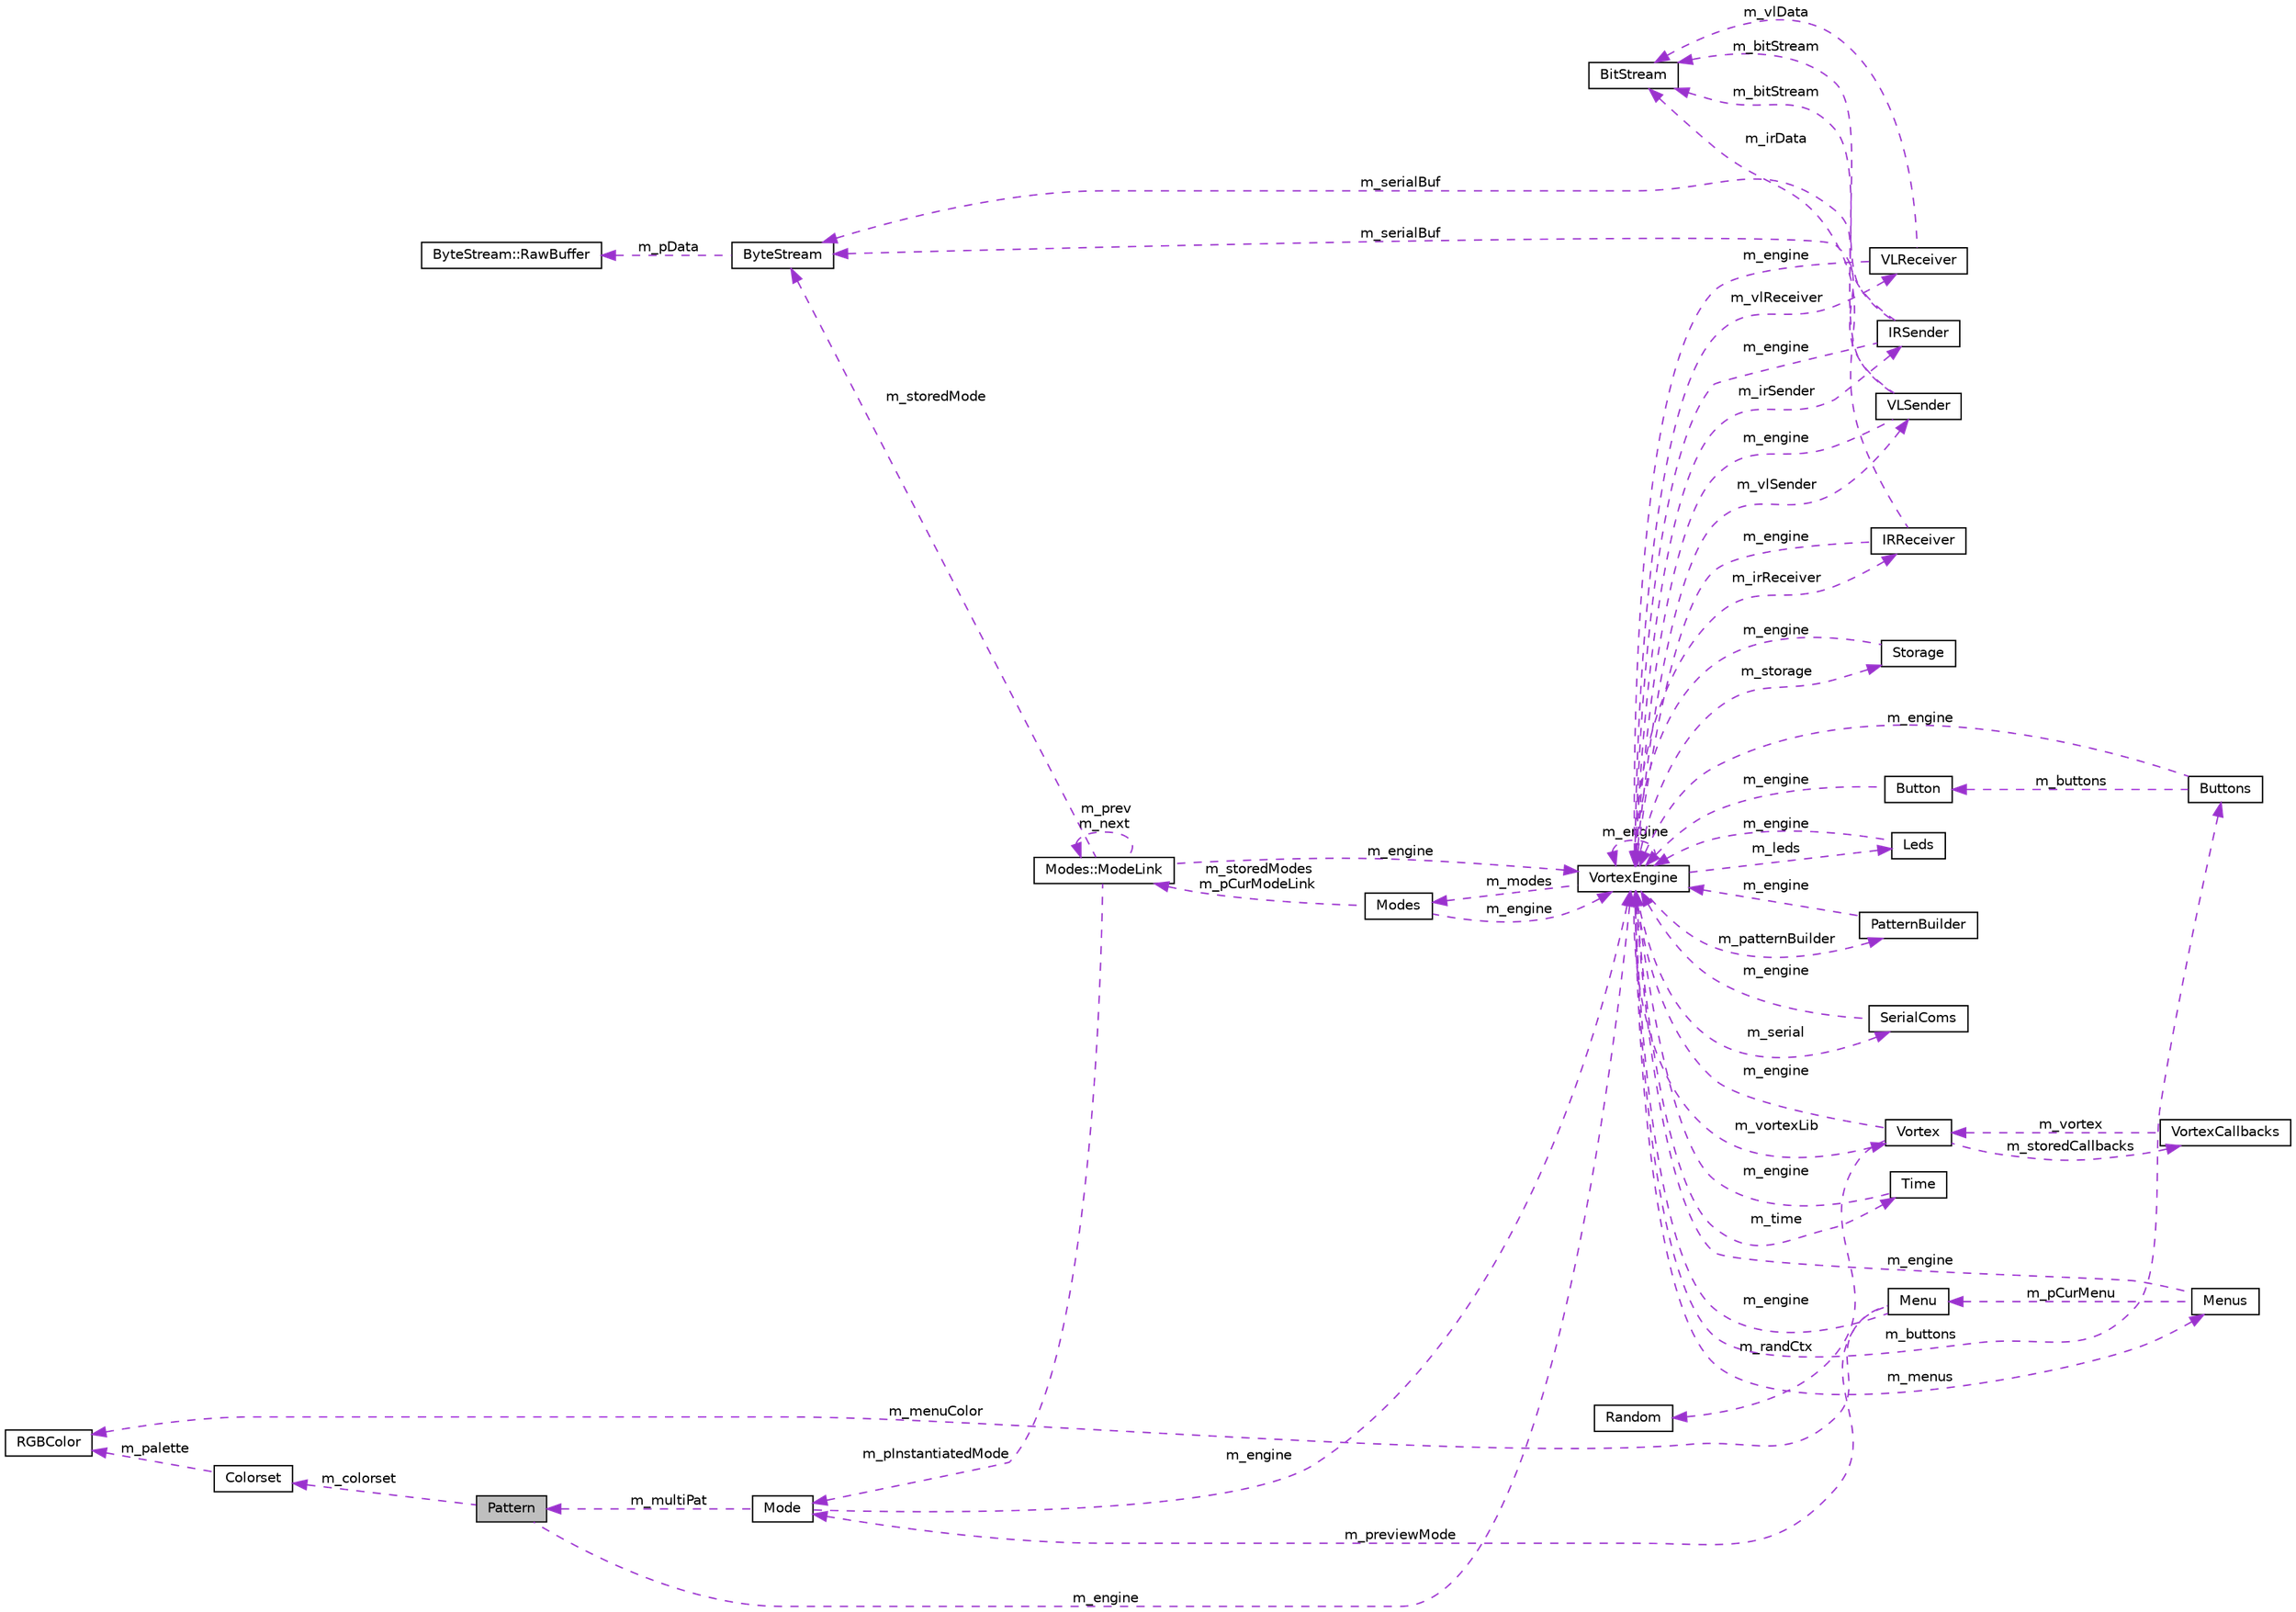 digraph "Pattern"
{
 // INTERACTIVE_SVG=YES
 // LATEX_PDF_SIZE
  bgcolor="transparent";
  edge [fontname="Helvetica",fontsize="10",labelfontname="Helvetica",labelfontsize="10"];
  node [fontname="Helvetica",fontsize="10",shape=record];
  rankdir="LR";
  Node1 [label="Pattern",height=0.2,width=0.4,color="black", fillcolor="grey75", style="filled", fontcolor="black",tooltip=" "];
  Node2 -> Node1 [dir="back",color="darkorchid3",fontsize="10",style="dashed",label=" m_engine" ,fontname="Helvetica"];
  Node2 [label="VortexEngine",height=0.2,width=0.4,color="black",URL="$classVortexEngine.html",tooltip=" "];
  Node3 -> Node2 [dir="back",color="darkorchid3",fontsize="10",style="dashed",label=" m_vlReceiver" ,fontname="Helvetica"];
  Node3 [label="VLReceiver",height=0.2,width=0.4,color="black",URL="$classVLReceiver.html",tooltip=" "];
  Node2 -> Node3 [dir="back",color="darkorchid3",fontsize="10",style="dashed",label=" m_engine" ,fontname="Helvetica"];
  Node4 -> Node3 [dir="back",color="darkorchid3",fontsize="10",style="dashed",label=" m_vlData" ,fontname="Helvetica"];
  Node4 [label="BitStream",height=0.2,width=0.4,color="black",URL="$classBitStream.html",tooltip=" "];
  Node5 -> Node2 [dir="back",color="darkorchid3",fontsize="10",style="dashed",label=" m_storage" ,fontname="Helvetica"];
  Node5 [label="Storage",height=0.2,width=0.4,color="black",URL="$classStorage.html",tooltip=" "];
  Node2 -> Node5 [dir="back",color="darkorchid3",fontsize="10",style="dashed",label=" m_engine" ,fontname="Helvetica"];
  Node6 -> Node2 [dir="back",color="darkorchid3",fontsize="10",style="dashed",label=" m_irSender" ,fontname="Helvetica"];
  Node6 [label="IRSender",height=0.2,width=0.4,color="black",URL="$classIRSender.html",tooltip=" "];
  Node2 -> Node6 [dir="back",color="darkorchid3",fontsize="10",style="dashed",label=" m_engine" ,fontname="Helvetica"];
  Node4 -> Node6 [dir="back",color="darkorchid3",fontsize="10",style="dashed",label=" m_bitStream" ,fontname="Helvetica"];
  Node7 -> Node6 [dir="back",color="darkorchid3",fontsize="10",style="dashed",label=" m_serialBuf" ,fontname="Helvetica"];
  Node7 [label="ByteStream",height=0.2,width=0.4,color="black",URL="$classByteStream.html",tooltip=" "];
  Node8 -> Node7 [dir="back",color="darkorchid3",fontsize="10",style="dashed",label=" m_pData" ,fontname="Helvetica"];
  Node8 [label="ByteStream::RawBuffer",height=0.2,width=0.4,color="black",URL="$structByteStream_1_1RawBuffer.html",tooltip=" "];
  Node2 -> Node2 [dir="back",color="darkorchid3",fontsize="10",style="dashed",label=" m_engine" ,fontname="Helvetica"];
  Node9 -> Node2 [dir="back",color="darkorchid3",fontsize="10",style="dashed",label=" m_buttons" ,fontname="Helvetica"];
  Node9 [label="Buttons",height=0.2,width=0.4,color="black",URL="$classButtons.html",tooltip=" "];
  Node2 -> Node9 [dir="back",color="darkorchid3",fontsize="10",style="dashed",label=" m_engine" ,fontname="Helvetica"];
  Node10 -> Node9 [dir="back",color="darkorchid3",fontsize="10",style="dashed",label=" m_buttons" ,fontname="Helvetica"];
  Node10 [label="Button",height=0.2,width=0.4,color="black",URL="$classButton.html",tooltip=" "];
  Node2 -> Node10 [dir="back",color="darkorchid3",fontsize="10",style="dashed",label=" m_engine" ,fontname="Helvetica"];
  Node11 -> Node2 [dir="back",color="darkorchid3",fontsize="10",style="dashed",label=" m_leds" ,fontname="Helvetica"];
  Node11 [label="Leds",height=0.2,width=0.4,color="black",URL="$classLeds.html",tooltip=" "];
  Node2 -> Node11 [dir="back",color="darkorchid3",fontsize="10",style="dashed",label=" m_engine" ,fontname="Helvetica"];
  Node12 -> Node2 [dir="back",color="darkorchid3",fontsize="10",style="dashed",label=" m_patternBuilder" ,fontname="Helvetica"];
  Node12 [label="PatternBuilder",height=0.2,width=0.4,color="black",URL="$classPatternBuilder.html",tooltip=" "];
  Node2 -> Node12 [dir="back",color="darkorchid3",fontsize="10",style="dashed",label=" m_engine" ,fontname="Helvetica"];
  Node13 -> Node2 [dir="back",color="darkorchid3",fontsize="10",style="dashed",label=" m_vlSender" ,fontname="Helvetica"];
  Node13 [label="VLSender",height=0.2,width=0.4,color="black",URL="$classVLSender.html",tooltip=" "];
  Node2 -> Node13 [dir="back",color="darkorchid3",fontsize="10",style="dashed",label=" m_engine" ,fontname="Helvetica"];
  Node4 -> Node13 [dir="back",color="darkorchid3",fontsize="10",style="dashed",label=" m_bitStream" ,fontname="Helvetica"];
  Node7 -> Node13 [dir="back",color="darkorchid3",fontsize="10",style="dashed",label=" m_serialBuf" ,fontname="Helvetica"];
  Node14 -> Node2 [dir="back",color="darkorchid3",fontsize="10",style="dashed",label=" m_modes" ,fontname="Helvetica"];
  Node14 [label="Modes",height=0.2,width=0.4,color="black",URL="$classModes.html",tooltip=" "];
  Node2 -> Node14 [dir="back",color="darkorchid3",fontsize="10",style="dashed",label=" m_engine" ,fontname="Helvetica"];
  Node15 -> Node14 [dir="back",color="darkorchid3",fontsize="10",style="dashed",label=" m_storedModes\nm_pCurModeLink" ,fontname="Helvetica"];
  Node15 [label="Modes::ModeLink",height=0.2,width=0.4,color="black",URL="$classModes_1_1ModeLink.html",tooltip=" "];
  Node16 -> Node15 [dir="back",color="darkorchid3",fontsize="10",style="dashed",label=" m_pInstantiatedMode" ,fontname="Helvetica"];
  Node16 [label="Mode",height=0.2,width=0.4,color="black",URL="$classMode.html",tooltip=" "];
  Node2 -> Node16 [dir="back",color="darkorchid3",fontsize="10",style="dashed",label=" m_engine" ,fontname="Helvetica"];
  Node1 -> Node16 [dir="back",color="darkorchid3",fontsize="10",style="dashed",label=" m_multiPat" ,fontname="Helvetica"];
  Node2 -> Node15 [dir="back",color="darkorchid3",fontsize="10",style="dashed",label=" m_engine" ,fontname="Helvetica"];
  Node7 -> Node15 [dir="back",color="darkorchid3",fontsize="10",style="dashed",label=" m_storedMode" ,fontname="Helvetica"];
  Node15 -> Node15 [dir="back",color="darkorchid3",fontsize="10",style="dashed",label=" m_prev\nm_next" ,fontname="Helvetica"];
  Node17 -> Node2 [dir="back",color="darkorchid3",fontsize="10",style="dashed",label=" m_serial" ,fontname="Helvetica"];
  Node17 [label="SerialComs",height=0.2,width=0.4,color="black",URL="$classSerialComs.html",tooltip=" "];
  Node2 -> Node17 [dir="back",color="darkorchid3",fontsize="10",style="dashed",label=" m_engine" ,fontname="Helvetica"];
  Node18 -> Node2 [dir="back",color="darkorchid3",fontsize="10",style="dashed",label=" m_vortexLib" ,fontname="Helvetica"];
  Node18 [label="Vortex",height=0.2,width=0.4,color="black",URL="$classVortex.html",tooltip=" "];
  Node19 -> Node18 [dir="back",color="darkorchid3",fontsize="10",style="dashed",label=" m_randCtx" ,fontname="Helvetica"];
  Node19 [label="Random",height=0.2,width=0.4,color="black",URL="$classRandom.html",tooltip=" "];
  Node2 -> Node18 [dir="back",color="darkorchid3",fontsize="10",style="dashed",label=" m_engine" ,fontname="Helvetica"];
  Node20 -> Node18 [dir="back",color="darkorchid3",fontsize="10",style="dashed",label=" m_storedCallbacks" ,fontname="Helvetica"];
  Node20 [label="VortexCallbacks",height=0.2,width=0.4,color="black",URL="$classVortexCallbacks.html",tooltip=" "];
  Node18 -> Node20 [dir="back",color="darkorchid3",fontsize="10",style="dashed",label=" m_vortex" ,fontname="Helvetica"];
  Node21 -> Node2 [dir="back",color="darkorchid3",fontsize="10",style="dashed",label=" m_irReceiver" ,fontname="Helvetica"];
  Node21 [label="IRReceiver",height=0.2,width=0.4,color="black",URL="$classIRReceiver.html",tooltip=" "];
  Node2 -> Node21 [dir="back",color="darkorchid3",fontsize="10",style="dashed",label=" m_engine" ,fontname="Helvetica"];
  Node4 -> Node21 [dir="back",color="darkorchid3",fontsize="10",style="dashed",label=" m_irData" ,fontname="Helvetica"];
  Node22 -> Node2 [dir="back",color="darkorchid3",fontsize="10",style="dashed",label=" m_time" ,fontname="Helvetica"];
  Node22 [label="Time",height=0.2,width=0.4,color="black",URL="$classTime.html",tooltip=" "];
  Node2 -> Node22 [dir="back",color="darkorchid3",fontsize="10",style="dashed",label=" m_engine" ,fontname="Helvetica"];
  Node23 -> Node2 [dir="back",color="darkorchid3",fontsize="10",style="dashed",label=" m_menus" ,fontname="Helvetica"];
  Node23 [label="Menus",height=0.2,width=0.4,color="black",URL="$classMenus.html",tooltip=" "];
  Node2 -> Node23 [dir="back",color="darkorchid3",fontsize="10",style="dashed",label=" m_engine" ,fontname="Helvetica"];
  Node24 -> Node23 [dir="back",color="darkorchid3",fontsize="10",style="dashed",label=" m_pCurMenu" ,fontname="Helvetica"];
  Node24 [label="Menu",height=0.2,width=0.4,color="black",URL="$classMenu.html",tooltip=" "];
  Node16 -> Node24 [dir="back",color="darkorchid3",fontsize="10",style="dashed",label=" m_previewMode" ,fontname="Helvetica"];
  Node25 -> Node24 [dir="back",color="darkorchid3",fontsize="10",style="dashed",label=" m_menuColor" ,fontname="Helvetica"];
  Node25 [label="RGBColor",height=0.2,width=0.4,color="black",URL="$classRGBColor.html",tooltip=" "];
  Node2 -> Node24 [dir="back",color="darkorchid3",fontsize="10",style="dashed",label=" m_engine" ,fontname="Helvetica"];
  Node26 -> Node1 [dir="back",color="darkorchid3",fontsize="10",style="dashed",label=" m_colorset" ,fontname="Helvetica"];
  Node26 [label="Colorset",height=0.2,width=0.4,color="black",URL="$classColorset.html",tooltip=" "];
  Node25 -> Node26 [dir="back",color="darkorchid3",fontsize="10",style="dashed",label=" m_palette" ,fontname="Helvetica"];
}
